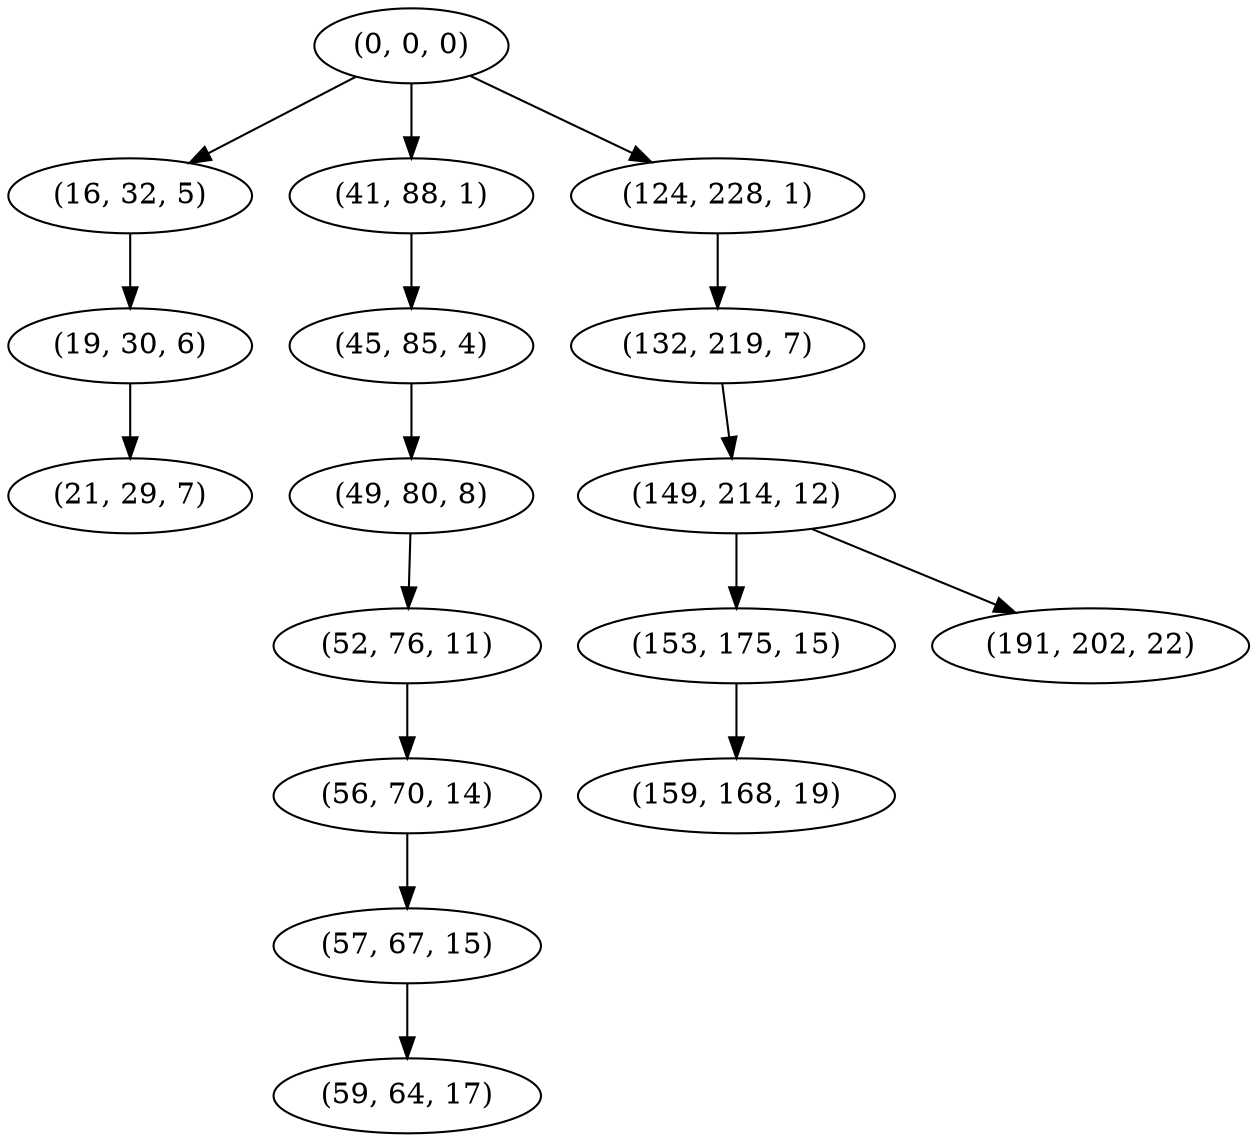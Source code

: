digraph tree {
    "(0, 0, 0)";
    "(16, 32, 5)";
    "(19, 30, 6)";
    "(21, 29, 7)";
    "(41, 88, 1)";
    "(45, 85, 4)";
    "(49, 80, 8)";
    "(52, 76, 11)";
    "(56, 70, 14)";
    "(57, 67, 15)";
    "(59, 64, 17)";
    "(124, 228, 1)";
    "(132, 219, 7)";
    "(149, 214, 12)";
    "(153, 175, 15)";
    "(159, 168, 19)";
    "(191, 202, 22)";
    "(0, 0, 0)" -> "(16, 32, 5)";
    "(0, 0, 0)" -> "(41, 88, 1)";
    "(0, 0, 0)" -> "(124, 228, 1)";
    "(16, 32, 5)" -> "(19, 30, 6)";
    "(19, 30, 6)" -> "(21, 29, 7)";
    "(41, 88, 1)" -> "(45, 85, 4)";
    "(45, 85, 4)" -> "(49, 80, 8)";
    "(49, 80, 8)" -> "(52, 76, 11)";
    "(52, 76, 11)" -> "(56, 70, 14)";
    "(56, 70, 14)" -> "(57, 67, 15)";
    "(57, 67, 15)" -> "(59, 64, 17)";
    "(124, 228, 1)" -> "(132, 219, 7)";
    "(132, 219, 7)" -> "(149, 214, 12)";
    "(149, 214, 12)" -> "(153, 175, 15)";
    "(149, 214, 12)" -> "(191, 202, 22)";
    "(153, 175, 15)" -> "(159, 168, 19)";
}
